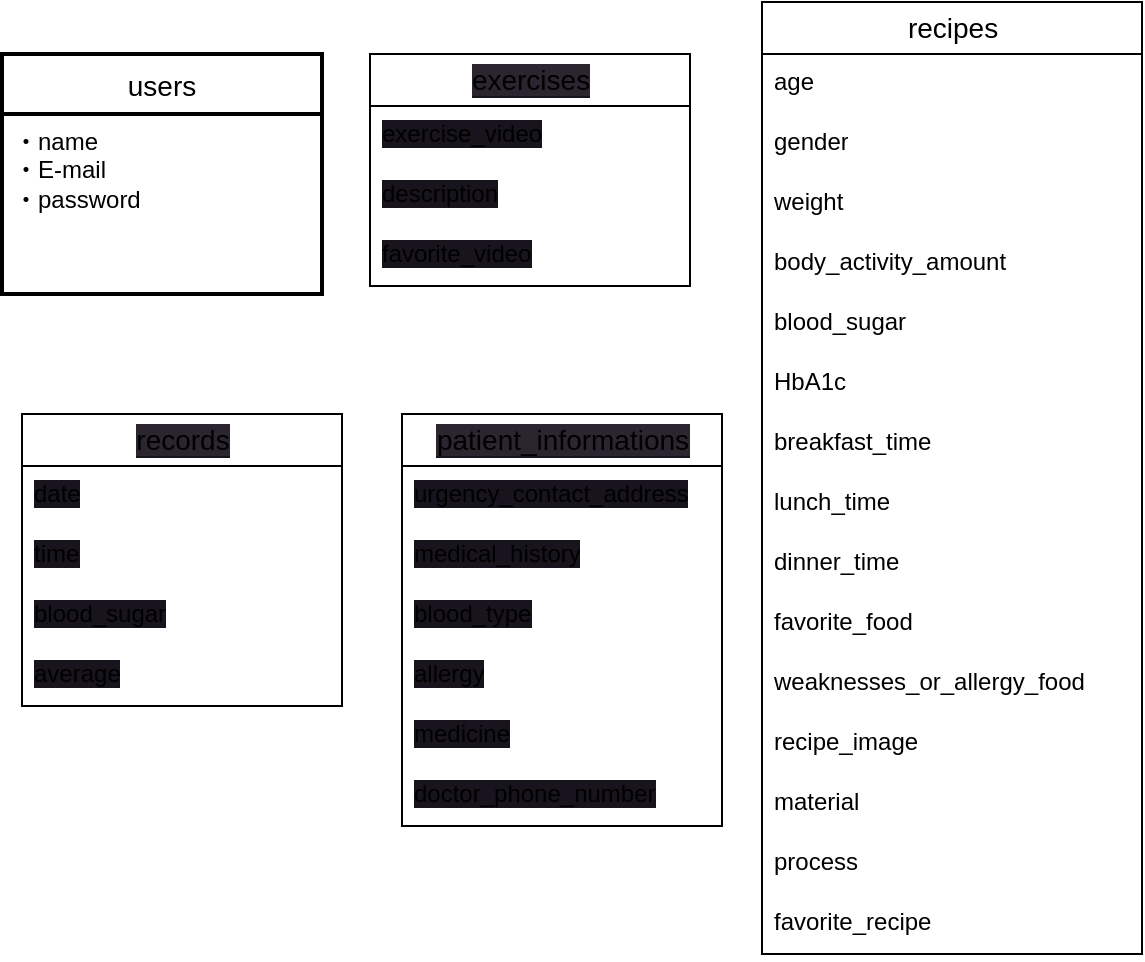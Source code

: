 <mxfile>
    <diagram id="s6lzqkqOKTfxFklAKna5" name="ページ1">
        <mxGraphModel dx="581" dy="550" grid="1" gridSize="10" guides="1" tooltips="1" connect="1" arrows="0" fold="1" page="1" pageScale="1" pageWidth="827" pageHeight="1169" math="0" shadow="0">
            <root>
                <mxCell id="0"/>
                <mxCell id="1" parent="0"/>
                <mxCell id="24" value="users" style="swimlane;childLayout=stackLayout;horizontal=1;startSize=30;horizontalStack=0;rounded=0;fontSize=14;fontStyle=0;strokeWidth=2;resizeParent=0;resizeLast=1;shadow=0;align=center;glass=0;hachureGap=4;fontFamily=Helvetica;swimlaneLine=1;" vertex="1" parent="1">
                    <mxGeometry x="150" y="50" width="160" height="120" as="geometry"/>
                </mxCell>
                <mxCell id="25" value="・name&lt;br&gt;・E-mail&lt;br&gt;・password" style="align=left;strokeColor=none;fillColor=none;spacingLeft=4;fontSize=12;verticalAlign=top;resizable=0;rotatable=0;part=1;glass=1;sketch=1;hachureGap=4;jiggle=2;curveFitting=1;fontFamily=Helvetica;html=1;" vertex="1" parent="24">
                    <mxGeometry y="30" width="160" height="90" as="geometry"/>
                </mxCell>
                <mxCell id="38" value="recipes" style="swimlane;fontStyle=0;childLayout=stackLayout;horizontal=1;startSize=26;horizontalStack=0;resizeParent=1;resizeParentMax=0;resizeLast=0;collapsible=1;marginBottom=0;align=center;fontSize=14;rounded=0;glass=0;sketch=0;hachureGap=4;jiggle=2;curveFitting=1;fontFamily=Helvetica;html=1;" vertex="1" parent="1">
                    <mxGeometry x="530" y="24" width="190" height="476" as="geometry"/>
                </mxCell>
                <mxCell id="39" value="age" style="text;strokeColor=none;fillColor=none;spacingLeft=4;spacingRight=4;overflow=hidden;rotatable=0;points=[[0,0.5],[1,0.5]];portConstraint=eastwest;fontSize=12;rounded=0;glass=0;sketch=0;hachureGap=4;jiggle=2;curveFitting=1;fontFamily=Helvetica;html=1;" vertex="1" parent="38">
                    <mxGeometry y="26" width="190" height="30" as="geometry"/>
                </mxCell>
                <mxCell id="40" value="gender" style="text;strokeColor=none;fillColor=none;spacingLeft=4;spacingRight=4;overflow=hidden;rotatable=0;points=[[0,0.5],[1,0.5]];portConstraint=eastwest;fontSize=12;rounded=0;glass=0;sketch=0;hachureGap=4;jiggle=2;curveFitting=1;fontFamily=Helvetica;html=1;" vertex="1" parent="38">
                    <mxGeometry y="56" width="190" height="30" as="geometry"/>
                </mxCell>
                <mxCell id="41" value="weight" style="text;strokeColor=none;fillColor=none;spacingLeft=4;spacingRight=4;overflow=hidden;rotatable=0;points=[[0,0.5],[1,0.5]];portConstraint=eastwest;fontSize=12;rounded=0;glass=0;sketch=0;hachureGap=4;jiggle=2;curveFitting=1;fontFamily=Helvetica;html=1;" vertex="1" parent="38">
                    <mxGeometry y="86" width="190" height="30" as="geometry"/>
                </mxCell>
                <mxCell id="53" value="body_activity_amount" style="text;strokeColor=none;fillColor=none;spacingLeft=4;spacingRight=4;overflow=hidden;rotatable=0;points=[[0,0.5],[1,0.5]];portConstraint=eastwest;fontSize=12;rounded=0;glass=0;sketch=0;hachureGap=4;jiggle=2;curveFitting=1;fontFamily=Helvetica;html=1;" vertex="1" parent="38">
                    <mxGeometry y="116" width="190" height="30" as="geometry"/>
                </mxCell>
                <mxCell id="52" value="blood_sugar" style="text;strokeColor=none;fillColor=none;spacingLeft=4;spacingRight=4;overflow=hidden;rotatable=0;points=[[0,0.5],[1,0.5]];portConstraint=eastwest;fontSize=12;rounded=0;glass=0;sketch=0;hachureGap=4;jiggle=2;curveFitting=1;fontFamily=Helvetica;html=1;" vertex="1" parent="38">
                    <mxGeometry y="146" width="190" height="30" as="geometry"/>
                </mxCell>
                <mxCell id="51" value="HbA1c" style="text;strokeColor=none;fillColor=none;spacingLeft=4;spacingRight=4;overflow=hidden;rotatable=0;points=[[0,0.5],[1,0.5]];portConstraint=eastwest;fontSize=12;rounded=0;glass=0;sketch=0;hachureGap=4;jiggle=2;curveFitting=1;fontFamily=Helvetica;html=1;" vertex="1" parent="38">
                    <mxGeometry y="176" width="190" height="30" as="geometry"/>
                </mxCell>
                <mxCell id="50" value="breakfast_time" style="text;strokeColor=none;fillColor=none;spacingLeft=4;spacingRight=4;overflow=hidden;rotatable=0;points=[[0,0.5],[1,0.5]];portConstraint=eastwest;fontSize=12;rounded=0;glass=0;sketch=0;hachureGap=4;jiggle=2;curveFitting=1;fontFamily=Helvetica;html=1;" vertex="1" parent="38">
                    <mxGeometry y="206" width="190" height="30" as="geometry"/>
                </mxCell>
                <mxCell id="49" value="lunch_time" style="text;strokeColor=none;fillColor=none;spacingLeft=4;spacingRight=4;overflow=hidden;rotatable=0;points=[[0,0.5],[1,0.5]];portConstraint=eastwest;fontSize=12;rounded=0;glass=0;sketch=0;hachureGap=4;jiggle=2;curveFitting=1;fontFamily=Helvetica;html=1;" vertex="1" parent="38">
                    <mxGeometry y="236" width="190" height="30" as="geometry"/>
                </mxCell>
                <mxCell id="48" value="dinner_time" style="text;strokeColor=none;fillColor=none;spacingLeft=4;spacingRight=4;overflow=hidden;rotatable=0;points=[[0,0.5],[1,0.5]];portConstraint=eastwest;fontSize=12;rounded=0;glass=0;sketch=0;hachureGap=4;jiggle=2;curveFitting=1;fontFamily=Helvetica;html=1;" vertex="1" parent="38">
                    <mxGeometry y="266" width="190" height="30" as="geometry"/>
                </mxCell>
                <mxCell id="47" value="favorite_food" style="text;strokeColor=none;fillColor=none;spacingLeft=4;spacingRight=4;overflow=hidden;rotatable=0;points=[[0,0.5],[1,0.5]];portConstraint=eastwest;fontSize=12;rounded=0;glass=0;sketch=0;hachureGap=4;jiggle=2;curveFitting=1;fontFamily=Helvetica;html=1;" vertex="1" parent="38">
                    <mxGeometry y="296" width="190" height="30" as="geometry"/>
                </mxCell>
                <mxCell id="46" value="weaknesses_or_allergy_food" style="text;strokeColor=none;fillColor=none;spacingLeft=4;spacingRight=4;overflow=hidden;rotatable=0;points=[[0,0.5],[1,0.5]];portConstraint=eastwest;fontSize=12;rounded=0;glass=0;sketch=0;hachureGap=4;jiggle=2;curveFitting=1;fontFamily=Helvetica;html=1;" vertex="1" parent="38">
                    <mxGeometry y="326" width="190" height="30" as="geometry"/>
                </mxCell>
                <mxCell id="45" value="recipe_image" style="text;strokeColor=none;fillColor=none;spacingLeft=4;spacingRight=4;overflow=hidden;rotatable=0;points=[[0,0.5],[1,0.5]];portConstraint=eastwest;fontSize=12;rounded=0;glass=0;sketch=0;hachureGap=4;jiggle=2;curveFitting=1;fontFamily=Helvetica;html=1;" vertex="1" parent="38">
                    <mxGeometry y="356" width="190" height="30" as="geometry"/>
                </mxCell>
                <mxCell id="44" value="material" style="text;strokeColor=none;fillColor=none;spacingLeft=4;spacingRight=4;overflow=hidden;rotatable=0;points=[[0,0.5],[1,0.5]];portConstraint=eastwest;fontSize=12;rounded=0;glass=0;sketch=0;hachureGap=4;jiggle=2;curveFitting=1;fontFamily=Helvetica;html=1;" vertex="1" parent="38">
                    <mxGeometry y="386" width="190" height="30" as="geometry"/>
                </mxCell>
                <mxCell id="43" value="process" style="text;strokeColor=none;fillColor=none;spacingLeft=4;spacingRight=4;overflow=hidden;rotatable=0;points=[[0,0.5],[1,0.5]];portConstraint=eastwest;fontSize=12;rounded=0;glass=0;sketch=0;hachureGap=4;jiggle=2;curveFitting=1;fontFamily=Helvetica;html=1;" vertex="1" parent="38">
                    <mxGeometry y="416" width="190" height="30" as="geometry"/>
                </mxCell>
                <mxCell id="58" value="favorite_recipe" style="text;strokeColor=none;fillColor=none;spacingLeft=4;spacingRight=4;overflow=hidden;rotatable=0;points=[[0,0.5],[1,0.5]];portConstraint=eastwest;fontSize=12;rounded=0;glass=0;sketch=0;hachureGap=4;jiggle=2;curveFitting=1;fontFamily=Helvetica;html=1;" vertex="1" parent="38">
                    <mxGeometry y="446" width="190" height="30" as="geometry"/>
                </mxCell>
                <mxCell id="54" value="&lt;span style=&quot;background-color: rgb(42, 37, 47);&quot;&gt;exercises&lt;/span&gt;" style="swimlane;fontStyle=0;childLayout=stackLayout;horizontal=1;startSize=26;horizontalStack=0;resizeParent=1;resizeParentMax=0;resizeLast=0;collapsible=1;marginBottom=0;align=center;fontSize=14;rounded=0;glass=0;labelBackgroundColor=#18141D;sketch=0;hachureGap=4;jiggle=2;curveFitting=1;fontFamily=Helvetica;html=1;" vertex="1" parent="1">
                    <mxGeometry x="334" y="50" width="160" height="116" as="geometry"/>
                </mxCell>
                <mxCell id="55" value="exercise_video" style="text;strokeColor=none;fillColor=none;spacingLeft=4;spacingRight=4;overflow=hidden;rotatable=0;points=[[0,0.5],[1,0.5]];portConstraint=eastwest;fontSize=12;rounded=0;glass=0;labelBackgroundColor=#18141D;sketch=0;hachureGap=4;jiggle=2;curveFitting=1;fontFamily=Helvetica;html=1;" vertex="1" parent="54">
                    <mxGeometry y="26" width="160" height="30" as="geometry"/>
                </mxCell>
                <mxCell id="56" value="description" style="text;strokeColor=none;fillColor=none;spacingLeft=4;spacingRight=4;overflow=hidden;rotatable=0;points=[[0,0.5],[1,0.5]];portConstraint=eastwest;fontSize=12;rounded=0;glass=0;labelBackgroundColor=#18141D;sketch=0;hachureGap=4;jiggle=2;curveFitting=1;fontFamily=Helvetica;html=1;" vertex="1" parent="54">
                    <mxGeometry y="56" width="160" height="30" as="geometry"/>
                </mxCell>
                <mxCell id="57" value="favorite_video" style="text;strokeColor=none;fillColor=none;spacingLeft=4;spacingRight=4;overflow=hidden;rotatable=0;points=[[0,0.5],[1,0.5]];portConstraint=eastwest;fontSize=12;rounded=0;glass=0;labelBackgroundColor=#18141D;sketch=0;hachureGap=4;jiggle=2;curveFitting=1;fontFamily=Helvetica;html=1;" vertex="1" parent="54">
                    <mxGeometry y="86" width="160" height="30" as="geometry"/>
                </mxCell>
                <mxCell id="59" value="&lt;span style=&quot;background-color: rgb(42, 37, 47);&quot;&gt;records&lt;/span&gt;" style="swimlane;fontStyle=0;childLayout=stackLayout;horizontal=1;startSize=26;horizontalStack=0;resizeParent=1;resizeParentMax=0;resizeLast=0;collapsible=1;marginBottom=0;align=center;fontSize=14;rounded=0;glass=0;labelBackgroundColor=#18141D;sketch=0;hachureGap=4;jiggle=2;curveFitting=1;fontFamily=Helvetica;html=1;" vertex="1" parent="1">
                    <mxGeometry x="160" y="230" width="160" height="146" as="geometry"/>
                </mxCell>
                <mxCell id="60" value="date" style="text;strokeColor=none;fillColor=none;spacingLeft=4;spacingRight=4;overflow=hidden;rotatable=0;points=[[0,0.5],[1,0.5]];portConstraint=eastwest;fontSize=12;rounded=0;glass=0;labelBackgroundColor=#18141D;sketch=0;hachureGap=4;jiggle=2;curveFitting=1;fontFamily=Helvetica;html=1;flipV=1;" vertex="1" parent="59">
                    <mxGeometry y="26" width="160" height="30" as="geometry"/>
                </mxCell>
                <mxCell id="61" value="time" style="text;strokeColor=none;fillColor=none;spacingLeft=4;spacingRight=4;overflow=hidden;rotatable=0;points=[[0,0.5],[1,0.5]];portConstraint=eastwest;fontSize=12;rounded=0;glass=0;labelBackgroundColor=#18141D;sketch=0;hachureGap=4;jiggle=2;curveFitting=1;fontFamily=Helvetica;html=1;" vertex="1" parent="59">
                    <mxGeometry y="56" width="160" height="30" as="geometry"/>
                </mxCell>
                <mxCell id="62" value="blood_sugar" style="text;strokeColor=none;fillColor=none;spacingLeft=4;spacingRight=4;overflow=hidden;rotatable=0;points=[[0,0.5],[1,0.5]];portConstraint=eastwest;fontSize=12;rounded=0;glass=0;labelBackgroundColor=#18141D;sketch=0;hachureGap=4;jiggle=2;curveFitting=1;fontFamily=Helvetica;html=1;" vertex="1" parent="59">
                    <mxGeometry y="86" width="160" height="30" as="geometry"/>
                </mxCell>
                <mxCell id="67" value="average" style="text;strokeColor=none;fillColor=none;spacingLeft=4;spacingRight=4;overflow=hidden;rotatable=0;points=[[0,0.5],[1,0.5]];portConstraint=eastwest;fontSize=12;rounded=0;glass=0;labelBackgroundColor=#18141D;sketch=0;hachureGap=4;jiggle=2;curveFitting=1;fontFamily=Helvetica;html=1;" vertex="1" parent="59">
                    <mxGeometry y="116" width="160" height="30" as="geometry"/>
                </mxCell>
                <mxCell id="63" value="&lt;span style=&quot;background-color: rgb(42, 37, 47);&quot;&gt;patient_informations&lt;/span&gt;" style="swimlane;fontStyle=0;childLayout=stackLayout;horizontal=1;startSize=26;horizontalStack=0;resizeParent=1;resizeParentMax=0;resizeLast=0;collapsible=1;marginBottom=0;align=center;fontSize=14;rounded=0;glass=0;labelBackgroundColor=#18141D;sketch=0;hachureGap=4;jiggle=2;curveFitting=1;fontFamily=Helvetica;html=1;" vertex="1" parent="1">
                    <mxGeometry x="350" y="230" width="160" height="206" as="geometry"/>
                </mxCell>
                <mxCell id="64" value="urgency_contact_address" style="text;strokeColor=none;fillColor=none;spacingLeft=4;spacingRight=4;overflow=hidden;rotatable=0;points=[[0,0.5],[1,0.5]];portConstraint=eastwest;fontSize=12;rounded=0;glass=0;labelBackgroundColor=#18141D;sketch=0;hachureGap=4;jiggle=2;curveFitting=1;fontFamily=Helvetica;html=1;" vertex="1" parent="63">
                    <mxGeometry y="26" width="160" height="30" as="geometry"/>
                </mxCell>
                <mxCell id="65" value="medical_history" style="text;strokeColor=none;fillColor=none;spacingLeft=4;spacingRight=4;overflow=hidden;rotatable=0;points=[[0,0.5],[1,0.5]];portConstraint=eastwest;fontSize=12;rounded=0;glass=0;labelBackgroundColor=#18141D;sketch=0;hachureGap=4;jiggle=2;curveFitting=1;fontFamily=Helvetica;html=1;" vertex="1" parent="63">
                    <mxGeometry y="56" width="160" height="30" as="geometry"/>
                </mxCell>
                <mxCell id="66" value="blood_type" style="text;strokeColor=none;fillColor=none;spacingLeft=4;spacingRight=4;overflow=hidden;rotatable=0;points=[[0,0.5],[1,0.5]];portConstraint=eastwest;fontSize=12;rounded=0;glass=0;labelBackgroundColor=#18141D;sketch=0;hachureGap=4;jiggle=2;curveFitting=1;fontFamily=Helvetica;html=1;" vertex="1" parent="63">
                    <mxGeometry y="86" width="160" height="30" as="geometry"/>
                </mxCell>
                <mxCell id="70" value="allergy" style="text;strokeColor=none;fillColor=none;spacingLeft=4;spacingRight=4;overflow=hidden;rotatable=0;points=[[0,0.5],[1,0.5]];portConstraint=eastwest;fontSize=12;rounded=0;glass=0;labelBackgroundColor=#18141D;sketch=0;hachureGap=4;jiggle=2;curveFitting=1;fontFamily=Helvetica;html=1;" vertex="1" parent="63">
                    <mxGeometry y="116" width="160" height="30" as="geometry"/>
                </mxCell>
                <mxCell id="69" value="medicine" style="text;strokeColor=none;fillColor=none;spacingLeft=4;spacingRight=4;overflow=hidden;rotatable=0;points=[[0,0.5],[1,0.5]];portConstraint=eastwest;fontSize=12;rounded=0;glass=0;labelBackgroundColor=#18141D;sketch=0;hachureGap=4;jiggle=2;curveFitting=1;fontFamily=Helvetica;html=1;" vertex="1" parent="63">
                    <mxGeometry y="146" width="160" height="30" as="geometry"/>
                </mxCell>
                <mxCell id="68" value="doctor_phone_number" style="text;strokeColor=none;fillColor=none;spacingLeft=4;spacingRight=4;overflow=hidden;rotatable=0;points=[[0,0.5],[1,0.5]];portConstraint=eastwest;fontSize=12;rounded=0;glass=0;labelBackgroundColor=#18141D;sketch=0;hachureGap=4;jiggle=2;curveFitting=1;fontFamily=Helvetica;html=1;" vertex="1" parent="63">
                    <mxGeometry y="176" width="160" height="30" as="geometry"/>
                </mxCell>
            </root>
        </mxGraphModel>
    </diagram>
</mxfile>